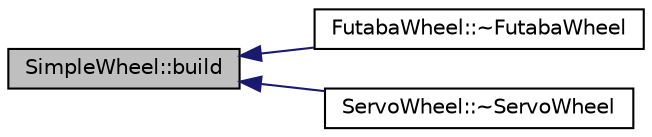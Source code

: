 digraph "SimpleWheel::build"
{
  edge [fontname="Helvetica",fontsize="10",labelfontname="Helvetica",labelfontsize="10"];
  node [fontname="Helvetica",fontsize="10",shape=record];
  rankdir="LR";
  Node47 [label="SimpleWheel::build",height=0.2,width=0.4,color="black", fillcolor="grey75", style="filled", fontcolor="black"];
  Node47 -> Node48 [dir="back",color="midnightblue",fontsize="10",style="solid",fontname="Helvetica"];
  Node48 [label="FutabaWheel::~FutabaWheel",height=0.2,width=0.4,color="black", fillcolor="white", style="filled",URL="$classFutabaWheel.html#ac1acab648f0fe1ccee00986f7bebf2ff",tooltip="Default destructor. "];
  Node47 -> Node49 [dir="back",color="midnightblue",fontsize="10",style="solid",fontname="Helvetica"];
  Node49 [label="ServoWheel::~ServoWheel",height=0.2,width=0.4,color="black", fillcolor="white", style="filled",URL="$classServoWheel.html#a689bd56156240e6944c61802c00850ea",tooltip="Default destructor. "];
}
